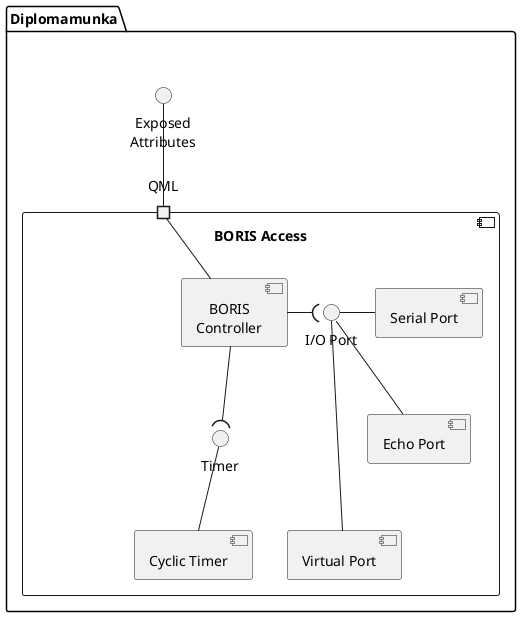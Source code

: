 @startuml BorisAccessComponentLevel

skinparam defaultTextAlignment center

package Diplomamunka {
    interface "Exposed\nAttributes" as ExposedAttributes

    component "BORIS Access" as BorisAccess {
        port "QML" as QML
        component "BORIS\nController" as BorisController
        interface "Timer" as Timer
        interface "I/O Port" as IOPort

        BorisController -up- QML
        BorisController --( Timer
        BorisController -right-( IOPort

        component "Cyclic Timer" as CyclicTimer

        Timer -- CyclicTimer

        component "Serial Port" as SerialPort
        component "Echo Port" as EchoPort
        component "Virtual Port" as VirtualPort

        IOPort - SerialPort
        IOPort -- EchoPort
        IOPort --- VirtualPort
    }

    ExposedAttributes -- QML
}
@enduml